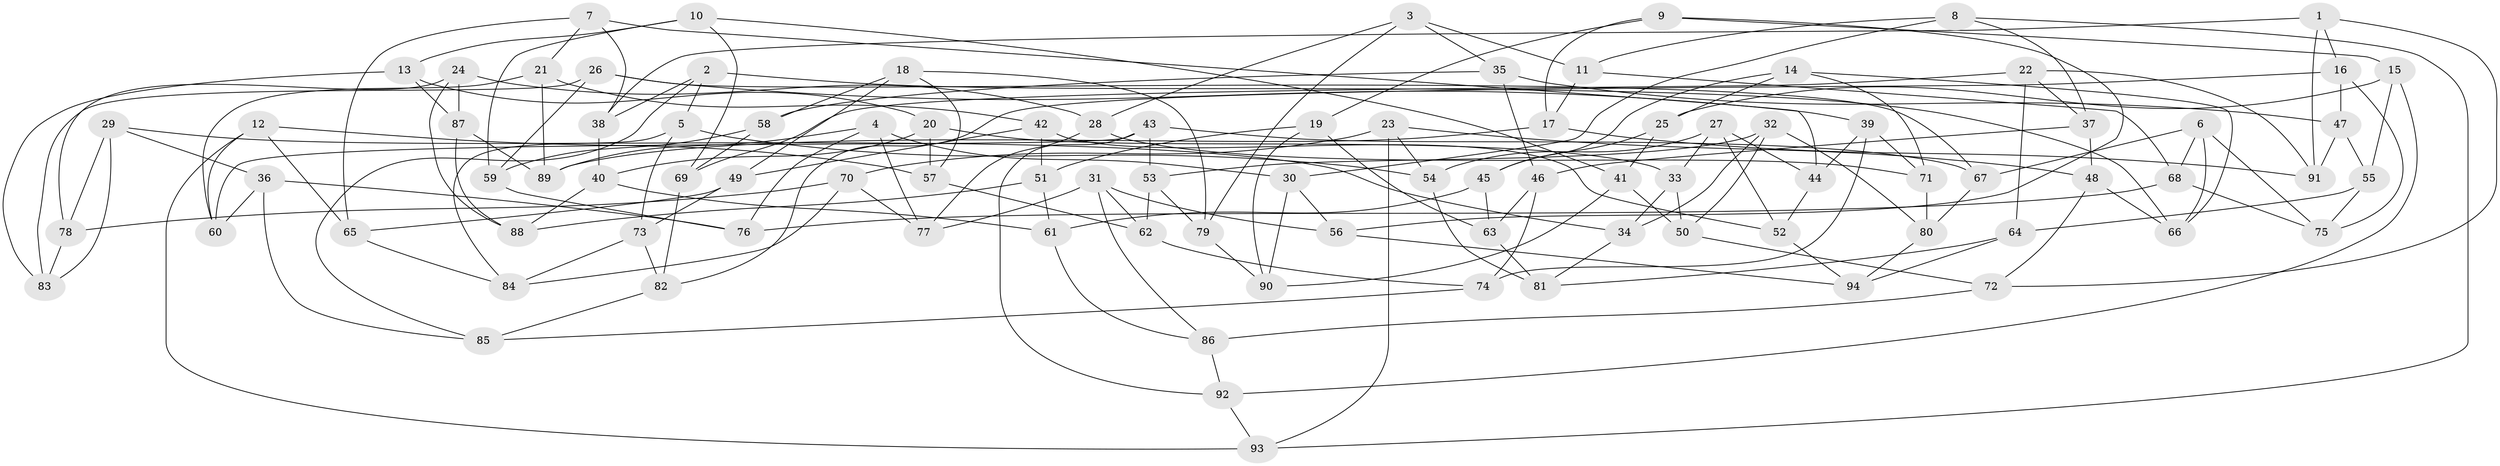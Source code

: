 // coarse degree distribution, {4: 0.3728813559322034, 6: 0.4576271186440678, 5: 0.13559322033898305, 3: 0.03389830508474576}
// Generated by graph-tools (version 1.1) at 2025/52/02/27/25 19:52:32]
// undirected, 94 vertices, 188 edges
graph export_dot {
graph [start="1"]
  node [color=gray90,style=filled];
  1;
  2;
  3;
  4;
  5;
  6;
  7;
  8;
  9;
  10;
  11;
  12;
  13;
  14;
  15;
  16;
  17;
  18;
  19;
  20;
  21;
  22;
  23;
  24;
  25;
  26;
  27;
  28;
  29;
  30;
  31;
  32;
  33;
  34;
  35;
  36;
  37;
  38;
  39;
  40;
  41;
  42;
  43;
  44;
  45;
  46;
  47;
  48;
  49;
  50;
  51;
  52;
  53;
  54;
  55;
  56;
  57;
  58;
  59;
  60;
  61;
  62;
  63;
  64;
  65;
  66;
  67;
  68;
  69;
  70;
  71;
  72;
  73;
  74;
  75;
  76;
  77;
  78;
  79;
  80;
  81;
  82;
  83;
  84;
  85;
  86;
  87;
  88;
  89;
  90;
  91;
  92;
  93;
  94;
  1 -- 16;
  1 -- 72;
  1 -- 38;
  1 -- 91;
  2 -- 66;
  2 -- 5;
  2 -- 85;
  2 -- 38;
  3 -- 28;
  3 -- 11;
  3 -- 79;
  3 -- 35;
  4 -- 77;
  4 -- 76;
  4 -- 89;
  4 -- 30;
  5 -- 84;
  5 -- 54;
  5 -- 73;
  6 -- 68;
  6 -- 67;
  6 -- 66;
  6 -- 75;
  7 -- 38;
  7 -- 44;
  7 -- 21;
  7 -- 65;
  8 -- 30;
  8 -- 11;
  8 -- 37;
  8 -- 93;
  9 -- 56;
  9 -- 15;
  9 -- 17;
  9 -- 19;
  10 -- 59;
  10 -- 69;
  10 -- 41;
  10 -- 13;
  11 -- 17;
  11 -- 68;
  12 -- 57;
  12 -- 65;
  12 -- 93;
  12 -- 60;
  13 -- 83;
  13 -- 20;
  13 -- 87;
  14 -- 25;
  14 -- 66;
  14 -- 71;
  14 -- 45;
  15 -- 55;
  15 -- 25;
  15 -- 92;
  16 -- 47;
  16 -- 82;
  16 -- 75;
  17 -- 91;
  17 -- 89;
  18 -- 58;
  18 -- 49;
  18 -- 79;
  18 -- 57;
  19 -- 63;
  19 -- 90;
  19 -- 51;
  20 -- 40;
  20 -- 33;
  20 -- 57;
  21 -- 89;
  21 -- 42;
  21 -- 60;
  22 -- 69;
  22 -- 64;
  22 -- 37;
  22 -- 91;
  23 -- 48;
  23 -- 70;
  23 -- 93;
  23 -- 54;
  24 -- 78;
  24 -- 88;
  24 -- 87;
  24 -- 28;
  25 -- 45;
  25 -- 41;
  26 -- 67;
  26 -- 39;
  26 -- 59;
  26 -- 83;
  27 -- 44;
  27 -- 33;
  27 -- 52;
  27 -- 54;
  28 -- 71;
  28 -- 77;
  29 -- 83;
  29 -- 36;
  29 -- 34;
  29 -- 78;
  30 -- 56;
  30 -- 90;
  31 -- 56;
  31 -- 86;
  31 -- 77;
  31 -- 62;
  32 -- 80;
  32 -- 50;
  32 -- 34;
  32 -- 53;
  33 -- 50;
  33 -- 34;
  34 -- 81;
  35 -- 46;
  35 -- 47;
  35 -- 58;
  36 -- 76;
  36 -- 60;
  36 -- 85;
  37 -- 46;
  37 -- 48;
  38 -- 40;
  39 -- 74;
  39 -- 44;
  39 -- 71;
  40 -- 88;
  40 -- 61;
  41 -- 50;
  41 -- 90;
  42 -- 52;
  42 -- 49;
  42 -- 51;
  43 -- 60;
  43 -- 92;
  43 -- 53;
  43 -- 67;
  44 -- 52;
  45 -- 61;
  45 -- 63;
  46 -- 74;
  46 -- 63;
  47 -- 55;
  47 -- 91;
  48 -- 72;
  48 -- 66;
  49 -- 73;
  49 -- 65;
  50 -- 72;
  51 -- 61;
  51 -- 88;
  52 -- 94;
  53 -- 62;
  53 -- 79;
  54 -- 81;
  55 -- 64;
  55 -- 75;
  56 -- 94;
  57 -- 62;
  58 -- 59;
  58 -- 69;
  59 -- 76;
  61 -- 86;
  62 -- 74;
  63 -- 81;
  64 -- 94;
  64 -- 81;
  65 -- 84;
  67 -- 80;
  68 -- 76;
  68 -- 75;
  69 -- 82;
  70 -- 84;
  70 -- 77;
  70 -- 78;
  71 -- 80;
  72 -- 86;
  73 -- 84;
  73 -- 82;
  74 -- 85;
  78 -- 83;
  79 -- 90;
  80 -- 94;
  82 -- 85;
  86 -- 92;
  87 -- 89;
  87 -- 88;
  92 -- 93;
}
